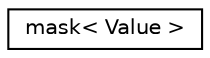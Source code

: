 digraph "Graphical Class Hierarchy"
{
  edge [fontname="Helvetica",fontsize="10",labelfontname="Helvetica",labelfontsize="10"];
  node [fontname="Helvetica",fontsize="10",shape=record];
  rankdir="LR";
  Node1 [label="mask\< Value \>",height=0.2,width=0.4,color="black", fillcolor="white", style="filled",URL="$structmask.html"];
}
